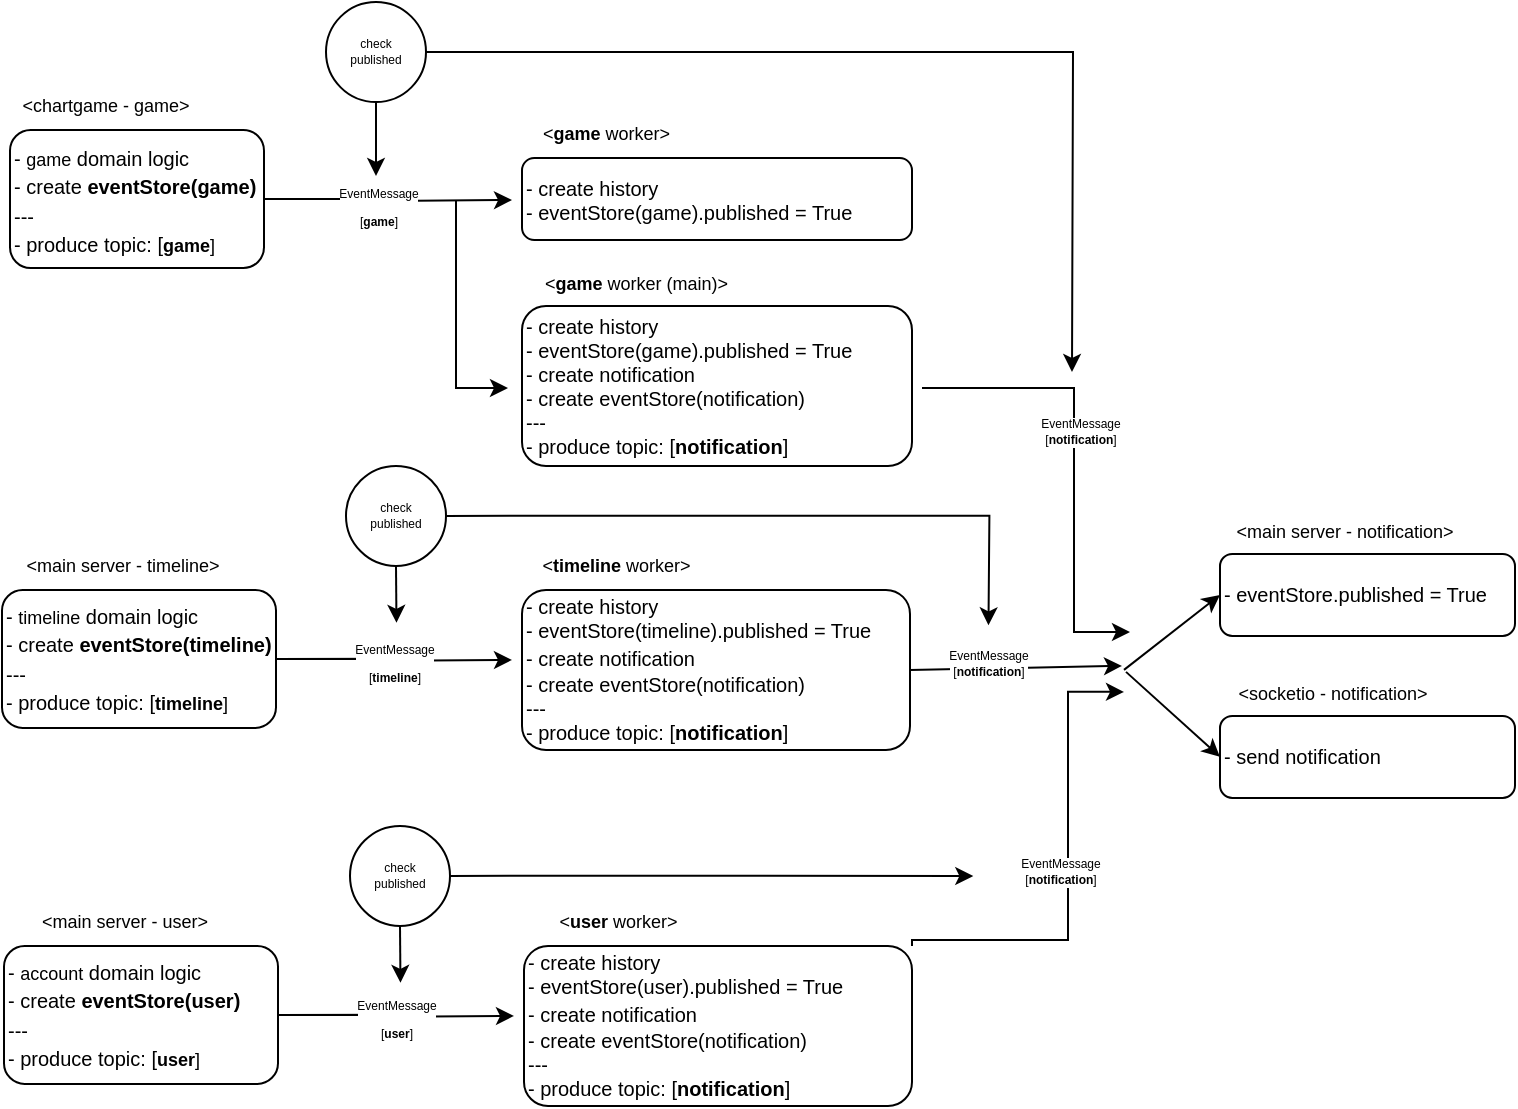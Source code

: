 <mxfile version="21.1.0" type="github">
  <diagram id="kS4wOgJoJpctDWW6DtEb" name="페이지-1">
    <mxGraphModel dx="1195" dy="643" grid="0" gridSize="10" guides="1" tooltips="1" connect="1" arrows="1" fold="1" page="1" pageScale="1" pageWidth="1600" pageHeight="1200" math="0" shadow="0">
      <root>
        <mxCell id="0" />
        <mxCell id="1" parent="0" />
        <mxCell id="ygI4qlTkpjzLrh8nmS6X-7" value="&lt;p&gt;&lt;font style=&quot;font-size: 6px;&quot;&gt;EventMessage&lt;br&gt;[&lt;b style=&quot;&quot;&gt;game&lt;/b&gt;]&lt;/font&gt;&lt;/p&gt;" style="edgeStyle=orthogonalEdgeStyle;rounded=0;orthogonalLoop=1;jettySize=auto;html=1;exitX=1;exitY=0.5;exitDx=0;exitDy=0;" parent="1" source="ygI4qlTkpjzLrh8nmS6X-1" edge="1">
          <mxGeometry x="-0.1" y="-2" relative="1" as="geometry">
            <mxPoint x="348" y="186" as="targetPoint" />
            <mxPoint as="offset" />
          </mxGeometry>
        </mxCell>
        <mxCell id="ygI4qlTkpjzLrh8nmS6X-1" value="&lt;span style=&quot;background-color: initial; font-size: x-small;&quot;&gt;-&amp;nbsp;&lt;/span&gt;&lt;span style=&quot;font-size: 9px; text-align: center;&quot;&gt;game&lt;/span&gt;&lt;span style=&quot;background-color: initial; font-size: x-small;&quot;&gt;&amp;nbsp;domain logic&lt;br&gt;- create &lt;b&gt;eventStore(game)&lt;/b&gt;&lt;br&gt;---&lt;br&gt;- produce topic: [&lt;/span&gt;&lt;span style=&quot;font-size: 9px; text-align: center;&quot;&gt;&lt;b&gt;game&lt;/b&gt;]&lt;/span&gt;&lt;span style=&quot;background-color: initial; font-size: x-small;&quot;&gt;&lt;br&gt;&lt;/span&gt;" style="rounded=1;whiteSpace=wrap;html=1;align=left;" parent="1" vertex="1">
          <mxGeometry x="97" y="151" width="127" height="69" as="geometry" />
        </mxCell>
        <mxCell id="ygI4qlTkpjzLrh8nmS6X-2" value="&lt;font style=&quot;font-size: 9px;&quot;&gt;&amp;lt;chartgame - game&amp;gt;&lt;/font&gt;" style="text;html=1;strokeColor=none;fillColor=none;align=center;verticalAlign=middle;whiteSpace=wrap;rounded=0;" parent="1" vertex="1">
          <mxGeometry x="93" y="131" width="104" height="14" as="geometry" />
        </mxCell>
        <mxCell id="ygI4qlTkpjzLrh8nmS6X-18" value="&lt;font style=&quot;font-size: 9px;&quot;&gt;&lt;b&gt;&amp;nbsp;&lt;/b&gt;&amp;lt;&lt;b&gt;game &lt;/b&gt;worker&amp;gt;&lt;/font&gt;" style="text;html=1;strokeColor=none;fillColor=none;align=center;verticalAlign=middle;whiteSpace=wrap;rounded=0;" parent="1" vertex="1">
          <mxGeometry x="342" y="145" width="104" height="14" as="geometry" />
        </mxCell>
        <mxCell id="ygI4qlTkpjzLrh8nmS6X-20" value="&lt;span style=&quot;background-color: initial;&quot;&gt;&lt;font size=&quot;1&quot;&gt;&lt;div style=&quot;&quot;&gt;&lt;/div&gt;&lt;/font&gt;&lt;/span&gt;&lt;div style=&quot;font-size: x-small;&quot;&gt;- create history&lt;/div&gt;&lt;div style=&quot;font-size: x-small;&quot;&gt;- eventStore(game).published = True&lt;/div&gt;" style="rounded=1;whiteSpace=wrap;html=1;align=left;" parent="1" vertex="1">
          <mxGeometry x="353" y="165" width="195" height="41" as="geometry" />
        </mxCell>
        <mxCell id="ygI4qlTkpjzLrh8nmS6X-30" value="&lt;span style=&quot;background-color: initial;&quot;&gt;&lt;font size=&quot;1&quot;&gt;&lt;div style=&quot;&quot;&gt;&lt;span style=&quot;background-color: initial;&quot;&gt;- eventStore.published = True&lt;/span&gt;&lt;br&gt;&lt;/div&gt;&lt;/font&gt;&lt;/span&gt;" style="rounded=1;whiteSpace=wrap;html=1;align=left;" parent="1" vertex="1">
          <mxGeometry x="702" y="362.94" width="147.5" height="41" as="geometry" />
        </mxCell>
        <mxCell id="ygI4qlTkpjzLrh8nmS6X-31" value="&lt;font style=&quot;font-size: 9px;&quot;&gt;&amp;lt;main server - notification&amp;gt;&lt;/font&gt;" style="text;html=1;strokeColor=none;fillColor=none;align=center;verticalAlign=middle;whiteSpace=wrap;rounded=0;" parent="1" vertex="1">
          <mxGeometry x="696" y="343.94" width="137" height="14" as="geometry" />
        </mxCell>
        <mxCell id="ygI4qlTkpjzLrh8nmS6X-32" value="&lt;span style=&quot;background-color: initial;&quot;&gt;&lt;font size=&quot;1&quot;&gt;&lt;div style=&quot;&quot;&gt;- send notification&lt;/div&gt;&lt;/font&gt;&lt;/span&gt;" style="rounded=1;whiteSpace=wrap;html=1;align=left;" parent="1" vertex="1">
          <mxGeometry x="702" y="443.94" width="147.5" height="41" as="geometry" />
        </mxCell>
        <mxCell id="ygI4qlTkpjzLrh8nmS6X-33" value="&lt;font style=&quot;font-size: 9px;&quot;&gt;&amp;lt;socketio - notification&amp;gt;&lt;/font&gt;" style="text;html=1;strokeColor=none;fillColor=none;align=center;verticalAlign=middle;whiteSpace=wrap;rounded=0;" parent="1" vertex="1">
          <mxGeometry x="696" y="424.94" width="125" height="14" as="geometry" />
        </mxCell>
        <mxCell id="ygI4qlTkpjzLrh8nmS6X-34" value="" style="edgeStyle=none;orthogonalLoop=1;jettySize=auto;html=1;rounded=0;fontFamily=Helvetica;fontSize=6;entryX=0;entryY=0.5;entryDx=0;entryDy=0;" parent="1" target="ygI4qlTkpjzLrh8nmS6X-30" edge="1">
          <mxGeometry width="80" relative="1" as="geometry">
            <mxPoint x="654" y="420.94" as="sourcePoint" />
            <mxPoint x="701" y="421.15" as="targetPoint" />
            <Array as="points" />
          </mxGeometry>
        </mxCell>
        <mxCell id="ygI4qlTkpjzLrh8nmS6X-35" value="" style="edgeStyle=none;orthogonalLoop=1;jettySize=auto;html=1;rounded=0;fontFamily=Helvetica;fontSize=6;entryX=0;entryY=0.5;entryDx=0;entryDy=0;" parent="1" target="ygI4qlTkpjzLrh8nmS6X-32" edge="1">
          <mxGeometry width="80" relative="1" as="geometry">
            <mxPoint x="655" y="421.94" as="sourcePoint" />
            <mxPoint x="685" y="435.94" as="targetPoint" />
            <Array as="points" />
          </mxGeometry>
        </mxCell>
        <mxCell id="ygI4qlTkpjzLrh8nmS6X-36" value="&lt;p&gt;&lt;font style=&quot;font-size: 6px;&quot;&gt;EventMessage&lt;br&gt;[&lt;b style=&quot;&quot;&gt;timeline&lt;/b&gt;]&lt;/font&gt;&lt;/p&gt;" style="edgeStyle=orthogonalEdgeStyle;rounded=0;orthogonalLoop=1;jettySize=auto;html=1;exitX=1;exitY=0.5;exitDx=0;exitDy=0;" parent="1" source="ygI4qlTkpjzLrh8nmS6X-37" edge="1">
          <mxGeometry relative="1" as="geometry">
            <mxPoint x="348" y="415.94" as="targetPoint" />
          </mxGeometry>
        </mxCell>
        <mxCell id="ygI4qlTkpjzLrh8nmS6X-37" value="&lt;span style=&quot;background-color: initial; font-size: x-small;&quot;&gt;-&amp;nbsp;&lt;/span&gt;&lt;span style=&quot;font-size: 9px; text-align: center;&quot;&gt;timeline&lt;/span&gt;&lt;span style=&quot;background-color: initial; font-size: x-small;&quot;&gt;&amp;nbsp;domain logic&lt;br&gt;- create &lt;b&gt;eventStore(timeline)&lt;/b&gt;&lt;br&gt;---&lt;br&gt;- produce topic: [&lt;/span&gt;&lt;span style=&quot;font-size: 9px; text-align: center;&quot;&gt;&lt;b&gt;timeline&lt;/b&gt;&lt;/span&gt;&lt;span style=&quot;font-size: 9px; text-align: center;&quot;&gt;]&lt;/span&gt;&lt;span style=&quot;background-color: initial; font-size: x-small;&quot;&gt;&lt;br&gt;&lt;/span&gt;" style="rounded=1;whiteSpace=wrap;html=1;align=left;" parent="1" vertex="1">
          <mxGeometry x="93" y="380.94" width="137" height="69" as="geometry" />
        </mxCell>
        <mxCell id="ygI4qlTkpjzLrh8nmS6X-38" value="&lt;font style=&quot;font-size: 9px;&quot;&gt;&amp;lt;main server - timeline&amp;gt;&lt;/font&gt;" style="text;html=1;strokeColor=none;fillColor=none;align=center;verticalAlign=middle;whiteSpace=wrap;rounded=0;" parent="1" vertex="1">
          <mxGeometry x="93" y="360.94" width="121" height="14" as="geometry" />
        </mxCell>
        <mxCell id="ygI4qlTkpjzLrh8nmS6X-39" value="&lt;font style=&quot;font-size: 9px;&quot;&gt;&lt;b&gt;&amp;nbsp;&lt;/b&gt;&amp;lt;&lt;b&gt;timeline&amp;nbsp;&lt;/b&gt;worker&amp;gt;&lt;/font&gt;" style="text;html=1;strokeColor=none;fillColor=none;align=center;verticalAlign=middle;whiteSpace=wrap;rounded=0;" parent="1" vertex="1">
          <mxGeometry x="347" y="360.94" width="104" height="14" as="geometry" />
        </mxCell>
        <mxCell id="ygI4qlTkpjzLrh8nmS6X-42" style="edgeStyle=none;rounded=0;orthogonalLoop=1;jettySize=auto;html=1;exitX=1;exitY=0.5;exitDx=0;exitDy=0;fontFamily=Helvetica;fontSize=6;" parent="1" source="ygI4qlTkpjzLrh8nmS6X-40" edge="1">
          <mxGeometry relative="1" as="geometry">
            <mxPoint x="653" y="418.94" as="targetPoint" />
          </mxGeometry>
        </mxCell>
        <mxCell id="ygI4qlTkpjzLrh8nmS6X-46" value="EventMessage&lt;br&gt;[&lt;b&gt;notification&lt;/b&gt;]" style="edgeLabel;html=1;align=center;verticalAlign=middle;resizable=0;points=[];fontSize=6;fontFamily=Helvetica;" parent="ygI4qlTkpjzLrh8nmS6X-42" vertex="1" connectable="0">
          <mxGeometry x="-0.329" y="3" relative="1" as="geometry">
            <mxPoint x="3" as="offset" />
          </mxGeometry>
        </mxCell>
        <mxCell id="ygI4qlTkpjzLrh8nmS6X-40" value="&lt;font size=&quot;1&quot;&gt;&lt;div style=&quot;&quot;&gt;- create history&lt;/div&gt;&lt;div style=&quot;&quot;&gt;- eventStore(timeline).published = True&lt;/div&gt;&lt;/font&gt;&lt;span style=&quot;font-size: x-small;&quot;&gt;- create notification&lt;/span&gt;&lt;span style=&quot;background-color: initial;&quot;&gt;&lt;font size=&quot;1&quot;&gt;&lt;div style=&quot;&quot;&gt;- create eventStore(notification)&lt;/div&gt;&lt;div style=&quot;&quot;&gt;---&lt;/div&gt;&lt;div style=&quot;&quot;&gt;- produce topic: [&lt;b&gt;notification&lt;/b&gt;]&lt;/div&gt;&lt;/font&gt;&lt;/span&gt;" style="rounded=1;whiteSpace=wrap;html=1;align=left;" parent="1" vertex="1">
          <mxGeometry x="353" y="380.94" width="194" height="80.06" as="geometry" />
        </mxCell>
        <mxCell id="ygI4qlTkpjzLrh8nmS6X-47" value="&lt;p&gt;&lt;font style=&quot;font-size: 6px;&quot;&gt;EventMessage&lt;br&gt;[&lt;b style=&quot;&quot;&gt;user&lt;/b&gt;]&lt;/font&gt;&lt;/p&gt;" style="edgeStyle=orthogonalEdgeStyle;rounded=0;orthogonalLoop=1;jettySize=auto;html=1;exitX=1;exitY=0.5;exitDx=0;exitDy=0;" parent="1" source="ygI4qlTkpjzLrh8nmS6X-48" edge="1">
          <mxGeometry relative="1" as="geometry">
            <mxPoint x="349" y="593.94" as="targetPoint" />
          </mxGeometry>
        </mxCell>
        <mxCell id="ygI4qlTkpjzLrh8nmS6X-48" value="&lt;span style=&quot;background-color: initial; font-size: x-small;&quot;&gt;-&amp;nbsp;&lt;/span&gt;&lt;span style=&quot;font-size: 9px; text-align: center;&quot;&gt;account&lt;/span&gt;&lt;span style=&quot;background-color: initial; font-size: x-small;&quot;&gt;&amp;nbsp;domain logic&lt;br&gt;- create &lt;b&gt;eventStore(user)&lt;/b&gt;&lt;br&gt;---&lt;br&gt;- produce topic: [&lt;/span&gt;&lt;span style=&quot;font-size: 9px; text-align: center;&quot;&gt;&lt;b&gt;user&lt;/b&gt;&lt;/span&gt;&lt;span style=&quot;font-size: 9px; text-align: center;&quot;&gt;]&lt;/span&gt;&lt;span style=&quot;background-color: initial; font-size: x-small;&quot;&gt;&lt;br&gt;&lt;/span&gt;" style="rounded=1;whiteSpace=wrap;html=1;align=left;" parent="1" vertex="1">
          <mxGeometry x="94" y="558.94" width="137" height="69" as="geometry" />
        </mxCell>
        <mxCell id="ygI4qlTkpjzLrh8nmS6X-49" value="&lt;font style=&quot;font-size: 9px;&quot;&gt;&amp;lt;main server - user&amp;gt;&lt;/font&gt;" style="text;html=1;strokeColor=none;fillColor=none;align=center;verticalAlign=middle;whiteSpace=wrap;rounded=0;" parent="1" vertex="1">
          <mxGeometry x="94" y="538.94" width="121" height="14" as="geometry" />
        </mxCell>
        <mxCell id="ygI4qlTkpjzLrh8nmS6X-50" value="&lt;font style=&quot;font-size: 9px;&quot;&gt;&lt;b&gt;&amp;nbsp;&lt;/b&gt;&amp;lt;&lt;b&gt;user&amp;nbsp;&lt;/b&gt;worker&amp;gt;&lt;/font&gt;" style="text;html=1;strokeColor=none;fillColor=none;align=center;verticalAlign=middle;whiteSpace=wrap;rounded=0;" parent="1" vertex="1">
          <mxGeometry x="348" y="538.94" width="104" height="14" as="geometry" />
        </mxCell>
        <mxCell id="ygI4qlTkpjzLrh8nmS6X-52" style="edgeStyle=orthogonalEdgeStyle;rounded=0;orthogonalLoop=1;jettySize=auto;html=1;exitX=1;exitY=0;exitDx=0;exitDy=0;fontFamily=Helvetica;fontSize=6;" parent="1" source="ygI4qlTkpjzLrh8nmS6X-51" edge="1">
          <mxGeometry relative="1" as="geometry">
            <mxPoint x="654" y="431.94" as="targetPoint" />
            <Array as="points">
              <mxPoint x="548" y="555.94" />
              <mxPoint x="626" y="555.94" />
              <mxPoint x="626" y="431.94" />
            </Array>
          </mxGeometry>
        </mxCell>
        <mxCell id="ygI4qlTkpjzLrh8nmS6X-53" value="EventMessage&lt;br&gt;[&lt;b&gt;notification&lt;/b&gt;]" style="edgeLabel;html=1;align=center;verticalAlign=middle;resizable=0;points=[];fontSize=6;fontFamily=Helvetica;" parent="ygI4qlTkpjzLrh8nmS6X-52" vertex="1" connectable="0">
          <mxGeometry x="-0.483" relative="1" as="geometry">
            <mxPoint x="17" y="-34" as="offset" />
          </mxGeometry>
        </mxCell>
        <mxCell id="ygI4qlTkpjzLrh8nmS6X-51" value="&lt;font size=&quot;1&quot;&gt;&lt;div style=&quot;&quot;&gt;- create history&lt;/div&gt;&lt;div style=&quot;&quot;&gt;- eventStore(user).published = True&lt;span style=&quot;background-color: initial;&quot;&gt;&amp;nbsp;&lt;/span&gt;&lt;/div&gt;&lt;/font&gt;&lt;span style=&quot;font-size: x-small;&quot;&gt;- create notification&lt;/span&gt;&lt;span style=&quot;background-color: initial;&quot;&gt;&lt;font size=&quot;1&quot;&gt;&lt;div style=&quot;&quot;&gt;- create eventStore(notification)&lt;/div&gt;&lt;div style=&quot;&quot;&gt;---&lt;/div&gt;&lt;div style=&quot;&quot;&gt;- produce topic: [&lt;b&gt;notification&lt;/b&gt;]&lt;/div&gt;&lt;/font&gt;&lt;/span&gt;" style="rounded=1;whiteSpace=wrap;html=1;align=left;" parent="1" vertex="1">
          <mxGeometry x="354" y="558.94" width="194" height="80.06" as="geometry" />
        </mxCell>
        <mxCell id="n5KtZQD_1HHvi992WCK9-2" style="edgeStyle=orthogonalEdgeStyle;rounded=0;orthogonalLoop=1;jettySize=auto;html=1;exitX=0.5;exitY=1;exitDx=0;exitDy=0;fontFamily=Helvetica;fontSize=6;" parent="1" source="n5KtZQD_1HHvi992WCK9-1" edge="1">
          <mxGeometry relative="1" as="geometry">
            <mxPoint x="280" y="174" as="targetPoint" />
            <Array as="points">
              <mxPoint x="280" y="142" />
              <mxPoint x="280" y="171" />
            </Array>
          </mxGeometry>
        </mxCell>
        <mxCell id="n5KtZQD_1HHvi992WCK9-11" style="edgeStyle=orthogonalEdgeStyle;rounded=0;orthogonalLoop=1;jettySize=auto;html=1;exitX=1;exitY=0.5;exitDx=0;exitDy=0;fontFamily=Helvetica;fontSize=6;" parent="1" source="n5KtZQD_1HHvi992WCK9-1" edge="1">
          <mxGeometry relative="1" as="geometry">
            <mxPoint x="628" y="272" as="targetPoint" />
          </mxGeometry>
        </mxCell>
        <mxCell id="n5KtZQD_1HHvi992WCK9-1" value="check&lt;br&gt;published" style="ellipse;whiteSpace=wrap;html=1;fontFamily=Helvetica;fontSize=6;" parent="1" vertex="1">
          <mxGeometry x="255" y="87" width="50" height="50" as="geometry" />
        </mxCell>
        <mxCell id="n5KtZQD_1HHvi992WCK9-5" style="edgeStyle=orthogonalEdgeStyle;rounded=0;orthogonalLoop=1;jettySize=auto;html=1;exitX=0.5;exitY=1;exitDx=0;exitDy=0;fontFamily=Helvetica;fontSize=6;" parent="1" source="n5KtZQD_1HHvi992WCK9-6" edge="1">
          <mxGeometry relative="1" as="geometry">
            <mxPoint x="290.241" y="397.423" as="targetPoint" />
          </mxGeometry>
        </mxCell>
        <mxCell id="n5KtZQD_1HHvi992WCK9-10" style="edgeStyle=orthogonalEdgeStyle;rounded=0;orthogonalLoop=1;jettySize=auto;html=1;exitX=1;exitY=0.5;exitDx=0;exitDy=0;fontFamily=Helvetica;fontSize=6;" parent="1" source="n5KtZQD_1HHvi992WCK9-6" edge="1">
          <mxGeometry relative="1" as="geometry">
            <mxPoint x="586.241" y="398.664" as="targetPoint" />
          </mxGeometry>
        </mxCell>
        <mxCell id="n5KtZQD_1HHvi992WCK9-6" value="check&lt;br&gt;published" style="ellipse;whiteSpace=wrap;html=1;fontFamily=Helvetica;fontSize=6;" parent="1" vertex="1">
          <mxGeometry x="265" y="318.94" width="50" height="50" as="geometry" />
        </mxCell>
        <mxCell id="n5KtZQD_1HHvi992WCK9-7" style="edgeStyle=orthogonalEdgeStyle;rounded=0;orthogonalLoop=1;jettySize=auto;html=1;exitX=0.5;exitY=1;exitDx=0;exitDy=0;fontFamily=Helvetica;fontSize=6;" parent="1" source="n5KtZQD_1HHvi992WCK9-8" edge="1">
          <mxGeometry relative="1" as="geometry">
            <mxPoint x="292.241" y="577.423" as="targetPoint" />
          </mxGeometry>
        </mxCell>
        <mxCell id="n5KtZQD_1HHvi992WCK9-9" style="edgeStyle=orthogonalEdgeStyle;rounded=0;orthogonalLoop=1;jettySize=auto;html=1;exitX=1;exitY=0.5;exitDx=0;exitDy=0;fontFamily=Helvetica;fontSize=6;" parent="1" source="n5KtZQD_1HHvi992WCK9-8" edge="1">
          <mxGeometry relative="1" as="geometry">
            <mxPoint x="578.655" y="524.043" as="targetPoint" />
          </mxGeometry>
        </mxCell>
        <mxCell id="n5KtZQD_1HHvi992WCK9-8" value="check&lt;br&gt;published" style="ellipse;whiteSpace=wrap;html=1;fontFamily=Helvetica;fontSize=6;" parent="1" vertex="1">
          <mxGeometry x="267" y="498.94" width="50" height="50" as="geometry" />
        </mxCell>
        <mxCell id="0CbeLbWnWoLKqLyISxYu-1" value="&lt;span style=&quot;background-color: initial;&quot;&gt;&lt;font size=&quot;1&quot;&gt;&lt;div style=&quot;&quot;&gt;&lt;/div&gt;&lt;/font&gt;&lt;/span&gt;&lt;div style=&quot;font-size: x-small;&quot;&gt;- create history&lt;/div&gt;&lt;div style=&quot;font-size: x-small;&quot;&gt;- eventStore(game).published = True&lt;/div&gt;&lt;div style=&quot;font-size: x-small;&quot;&gt;- create notification&lt;/div&gt;&lt;div style=&quot;font-size: x-small;&quot;&gt;- create eventStore(notification)&lt;/div&gt;&lt;div style=&quot;font-size: x-small;&quot;&gt;---&lt;/div&gt;&lt;div style=&quot;font-size: x-small;&quot;&gt;- produce topic: [&lt;b&gt;notification&lt;/b&gt;]&lt;/div&gt;" style="rounded=1;whiteSpace=wrap;html=1;align=left;" vertex="1" parent="1">
          <mxGeometry x="353" y="239" width="195" height="80" as="geometry" />
        </mxCell>
        <mxCell id="0CbeLbWnWoLKqLyISxYu-2" style="edgeStyle=orthogonalEdgeStyle;rounded=0;orthogonalLoop=1;jettySize=auto;html=1;fontFamily=Helvetica;fontSize=6;" edge="1" parent="1">
          <mxGeometry relative="1" as="geometry">
            <mxPoint x="657" y="402" as="targetPoint" />
            <Array as="points">
              <mxPoint x="629" y="280" />
              <mxPoint x="629" y="402" />
            </Array>
            <mxPoint x="553" y="280" as="sourcePoint" />
          </mxGeometry>
        </mxCell>
        <mxCell id="0CbeLbWnWoLKqLyISxYu-3" value="EventMessage&lt;br&gt;[&lt;b&gt;notification&lt;/b&gt;]" style="edgeLabel;html=1;align=center;verticalAlign=middle;resizable=0;points=[];fontSize=6;fontFamily=Helvetica;" vertex="1" connectable="0" parent="0CbeLbWnWoLKqLyISxYu-2">
          <mxGeometry x="-0.33" y="-1" relative="1" as="geometry">
            <mxPoint x="3" y="21" as="offset" />
          </mxGeometry>
        </mxCell>
        <mxCell id="0CbeLbWnWoLKqLyISxYu-6" value="&lt;font style=&quot;font-size: 9px;&quot;&gt;&lt;b&gt;&amp;nbsp;&lt;/b&gt;&amp;lt;&lt;b&gt;game &lt;/b&gt;worker (main)&amp;gt;&lt;/font&gt;" style="text;html=1;strokeColor=none;fillColor=none;align=center;verticalAlign=middle;whiteSpace=wrap;rounded=0;" vertex="1" parent="1">
          <mxGeometry x="353" y="220" width="112" height="14" as="geometry" />
        </mxCell>
        <mxCell id="0CbeLbWnWoLKqLyISxYu-10" value="" style="edgeStyle=none;orthogonalLoop=1;jettySize=auto;html=1;rounded=0;" edge="1" parent="1">
          <mxGeometry width="100" relative="1" as="geometry">
            <mxPoint x="320" y="186" as="sourcePoint" />
            <mxPoint x="346" y="280" as="targetPoint" />
            <Array as="points">
              <mxPoint x="320" y="280" />
            </Array>
          </mxGeometry>
        </mxCell>
      </root>
    </mxGraphModel>
  </diagram>
</mxfile>
